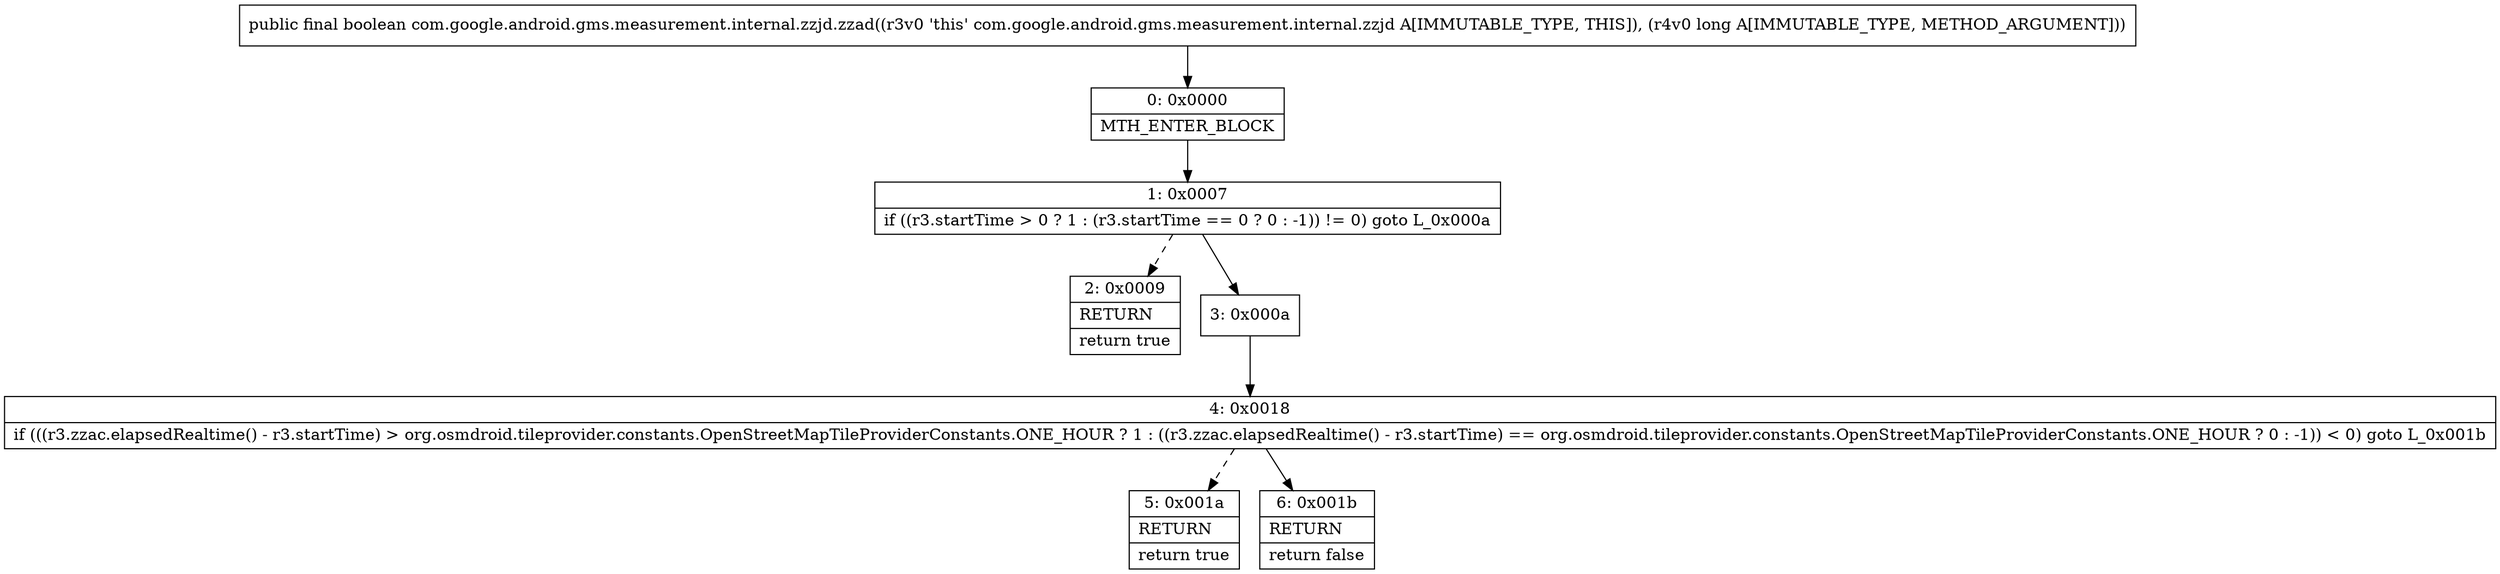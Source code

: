 digraph "CFG forcom.google.android.gms.measurement.internal.zzjd.zzad(J)Z" {
Node_0 [shape=record,label="{0\:\ 0x0000|MTH_ENTER_BLOCK\l}"];
Node_1 [shape=record,label="{1\:\ 0x0007|if ((r3.startTime \> 0 ? 1 : (r3.startTime == 0 ? 0 : \-1)) != 0) goto L_0x000a\l}"];
Node_2 [shape=record,label="{2\:\ 0x0009|RETURN\l|return true\l}"];
Node_3 [shape=record,label="{3\:\ 0x000a}"];
Node_4 [shape=record,label="{4\:\ 0x0018|if (((r3.zzac.elapsedRealtime() \- r3.startTime) \> org.osmdroid.tileprovider.constants.OpenStreetMapTileProviderConstants.ONE_HOUR ? 1 : ((r3.zzac.elapsedRealtime() \- r3.startTime) == org.osmdroid.tileprovider.constants.OpenStreetMapTileProviderConstants.ONE_HOUR ? 0 : \-1)) \< 0) goto L_0x001b\l}"];
Node_5 [shape=record,label="{5\:\ 0x001a|RETURN\l|return true\l}"];
Node_6 [shape=record,label="{6\:\ 0x001b|RETURN\l|return false\l}"];
MethodNode[shape=record,label="{public final boolean com.google.android.gms.measurement.internal.zzjd.zzad((r3v0 'this' com.google.android.gms.measurement.internal.zzjd A[IMMUTABLE_TYPE, THIS]), (r4v0 long A[IMMUTABLE_TYPE, METHOD_ARGUMENT])) }"];
MethodNode -> Node_0;
Node_0 -> Node_1;
Node_1 -> Node_2[style=dashed];
Node_1 -> Node_3;
Node_3 -> Node_4;
Node_4 -> Node_5[style=dashed];
Node_4 -> Node_6;
}

